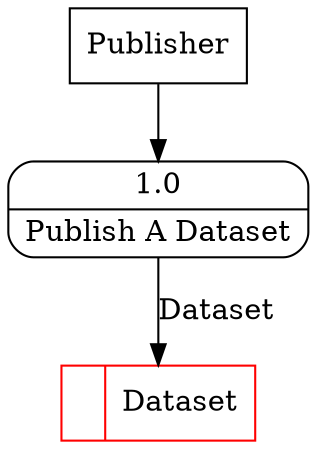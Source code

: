 digraph dfd2{ 
node[shape=record]
200 [label="<f0>  |<f1> Dataset " color=red];
201 [label="Publisher" shape=box];
202 [label="{<f0> 1.0|<f1> Publish A Dataset }" shape=Mrecord];
201 -> 202
202 -> 200 [label="Dataset"]
}